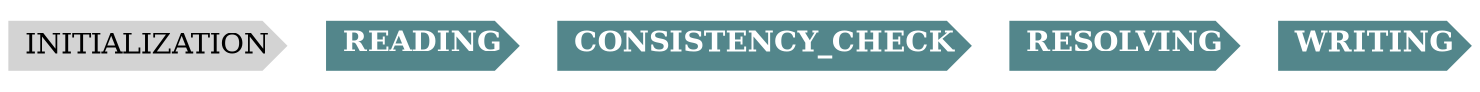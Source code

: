 digraph {
//	graph [rankdir=LR]
	node [color=none fillcolor=lightgrey shape=cds style=filled]
	"init" [label=INITIALIZATION href="../app_init/" target=_top]
	"read" [label=<<b>READING</b>> fillcolor=cadetblue4 fontcolor=white href="../read/" target=_top]
	"consistency" [label=<<b>CONSISTENCY_CHECK</b>> fillcolor=cadetblue4 fontcolor=white href="../consistency/" target=_top]
	"resolve" [label=<<b>RESOLVING</b>> fillcolor=cadetblue4 fontcolor=white href="../resolve/" target=_top]
	"write" [label=<<b>WRITING</b>> fillcolor=cadetblue4 fontcolor=white href="../sphinx/write/" target=_top]
}